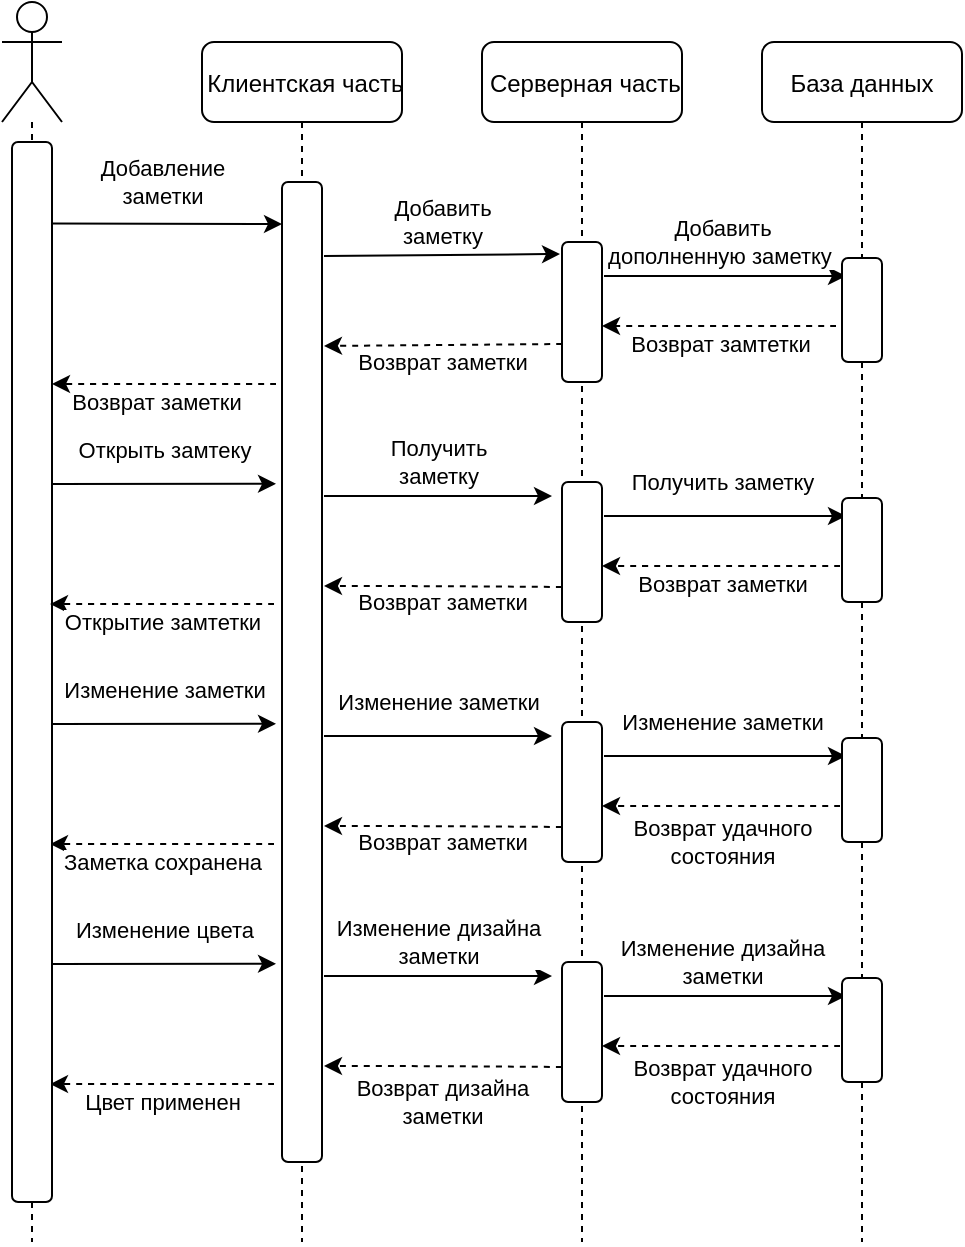 <mxfile version="15.8.7" type="device"><diagram id="kgpKYQtTHZ0yAKxKKP6v" name="Page-1"><mxGraphModel dx="1422" dy="865" grid="1" gridSize="10" guides="1" tooltips="1" connect="1" arrows="1" fold="1" page="1" pageScale="1" pageWidth="850" pageHeight="1100" math="0" shadow="0"><root><mxCell id="0"/><mxCell id="1" parent="0"/><mxCell id="3nuBFxr9cyL0pnOWT2aG-5" value=" Клиентская часть" style="shape=umlLifeline;perimeter=lifelinePerimeter;container=1;collapsible=0;recursiveResize=0;shadow=0;strokeWidth=1;rounded=1;" parent="1" vertex="1"><mxGeometry x="300" y="80" width="100" height="600" as="geometry"/></mxCell><mxCell id="RAT6VOIHHX5JBdPl5J7v-21" value="Возврат заметки" style="endArrow=classic;html=1;dashed=1;exitX=-0.15;exitY=0.206;exitDx=0;exitDy=0;exitPerimeter=0;curved=1;" parent="3nuBFxr9cyL0pnOWT2aG-5" source="RAT6VOIHHX5JBdPl5J7v-8" edge="1"><mxGeometry x="0.077" y="9" width="50" height="50" relative="1" as="geometry"><mxPoint x="44" y="170" as="sourcePoint"/><mxPoint x="-75" y="171" as="targetPoint"/><mxPoint as="offset"/></mxGeometry></mxCell><mxCell id="RAT6VOIHHX5JBdPl5J7v-29" value="Открыть замтеку" style="endArrow=classic;html=1;entryX=-0.15;entryY=0.308;entryDx=0;entryDy=0;entryPerimeter=0;curved=1;" parent="3nuBFxr9cyL0pnOWT2aG-5" target="RAT6VOIHHX5JBdPl5J7v-8" edge="1"><mxGeometry x="0.002" y="16" width="50" height="50" relative="1" as="geometry"><mxPoint x="-75" y="221" as="sourcePoint"/><mxPoint x="30" y="221" as="targetPoint"/><mxPoint y="-1" as="offset"/></mxGeometry></mxCell><mxCell id="RAT6VOIHHX5JBdPl5J7v-7" style="edgeStyle=orthogonalEdgeStyle;orthogonalLoop=1;jettySize=auto;html=1;dashed=1;endArrow=none;endFill=0;curved=1;" parent="1" source="RAT6VOIHHX5JBdPl5J7v-1" edge="1"><mxGeometry relative="1" as="geometry"><mxPoint x="215" y="680" as="targetPoint"/></mxGeometry></mxCell><mxCell id="RAT6VOIHHX5JBdPl5J7v-1" value="" style="shape=umlActor;verticalLabelPosition=bottom;verticalAlign=top;html=1;outlineConnect=0;rounded=1;" parent="1" vertex="1"><mxGeometry x="200" y="60" width="30" height="60" as="geometry"/></mxCell><mxCell id="RAT6VOIHHX5JBdPl5J7v-5" value=" Серверная часть" style="shape=umlLifeline;perimeter=lifelinePerimeter;container=1;collapsible=0;recursiveResize=0;shadow=0;strokeWidth=1;rounded=1;" parent="1" vertex="1"><mxGeometry x="440" y="80" width="100" height="600" as="geometry"/></mxCell><mxCell id="RAT6VOIHHX5JBdPl5J7v-12" value="" style="whiteSpace=wrap;html=1;rounded=1;" parent="RAT6VOIHHX5JBdPl5J7v-5" vertex="1"><mxGeometry x="40" y="100" width="20" height="70" as="geometry"/></mxCell><mxCell id="RAT6VOIHHX5JBdPl5J7v-20" value="Возврат заметки" style="endArrow=classic;html=1;dashed=1;curved=1;" parent="RAT6VOIHHX5JBdPl5J7v-5" edge="1"><mxGeometry x="0.01" y="8" width="50" height="50" relative="1" as="geometry"><mxPoint x="40" y="151" as="sourcePoint"/><mxPoint x="-79" y="152" as="targetPoint"/><mxPoint as="offset"/></mxGeometry></mxCell><mxCell id="RAT6VOIHHX5JBdPl5J7v-6" value="База данных" style="shape=umlLifeline;perimeter=lifelinePerimeter;container=1;collapsible=0;recursiveResize=0;shadow=0;strokeWidth=1;rounded=1;" parent="1" vertex="1"><mxGeometry x="580" y="80" width="100" height="600" as="geometry"/></mxCell><mxCell id="RAT6VOIHHX5JBdPl5J7v-22" value="" style="whiteSpace=wrap;html=1;rounded=1;" parent="RAT6VOIHHX5JBdPl5J7v-6" vertex="1"><mxGeometry x="-100" y="220" width="20" height="70" as="geometry"/></mxCell><mxCell id="RAT6VOIHHX5JBdPl5J7v-23" value="Возврат заметки" style="endArrow=classic;html=1;dashed=1;exitX=0;exitY=0.75;exitDx=0;exitDy=0;curved=1;" parent="RAT6VOIHHX5JBdPl5J7v-6" source="RAT6VOIHHX5JBdPl5J7v-22" edge="1"><mxGeometry x="0.007" y="8" width="50" height="50" relative="1" as="geometry"><mxPoint x="-100" y="271" as="sourcePoint"/><mxPoint x="-219" y="272" as="targetPoint"/><Array as="points"><mxPoint x="-160" y="272"/></Array><mxPoint as="offset"/></mxGeometry></mxCell><mxCell id="RAT6VOIHHX5JBdPl5J7v-24" value="Получить&lt;br&gt;заметку" style="endArrow=classic;html=1;curved=1;" parent="RAT6VOIHHX5JBdPl5J7v-6" edge="1"><mxGeometry x="0.002" y="16" width="50" height="50" relative="1" as="geometry"><mxPoint x="-219" y="227" as="sourcePoint"/><mxPoint x="-105" y="227" as="targetPoint"/><mxPoint y="-1" as="offset"/></mxGeometry></mxCell><mxCell id="RAT6VOIHHX5JBdPl5J7v-25" value="" style="endArrow=classic;html=1;curved=1;" parent="RAT6VOIHHX5JBdPl5J7v-6" edge="1"><mxGeometry width="50" height="50" relative="1" as="geometry"><mxPoint x="-79" y="237" as="sourcePoint"/><mxPoint x="42" y="237" as="targetPoint"/></mxGeometry></mxCell><mxCell id="RAT6VOIHHX5JBdPl5J7v-26" value="Получить заметку" style="edgeLabel;html=1;align=center;verticalAlign=middle;resizable=0;points=[];rounded=1;" parent="RAT6VOIHHX5JBdPl5J7v-25" vertex="1" connectable="0"><mxGeometry x="-0.207" relative="1" as="geometry"><mxPoint x="11" y="-17" as="offset"/></mxGeometry></mxCell><mxCell id="RAT6VOIHHX5JBdPl5J7v-27" value="" style="whiteSpace=wrap;html=1;rounded=1;" parent="RAT6VOIHHX5JBdPl5J7v-6" vertex="1"><mxGeometry x="40" y="228" width="20" height="52" as="geometry"/></mxCell><mxCell id="RAT6VOIHHX5JBdPl5J7v-28" value="Возврат заметки" style="endArrow=classic;html=1;dashed=1;curved=1;" parent="RAT6VOIHHX5JBdPl5J7v-6" edge="1"><mxGeometry x="-0.007" y="9" width="50" height="50" relative="1" as="geometry"><mxPoint x="39" y="262" as="sourcePoint"/><mxPoint x="-80" y="262" as="targetPoint"/><mxPoint as="offset"/></mxGeometry></mxCell><mxCell id="RAT6VOIHHX5JBdPl5J7v-31" value="Изменение заметки" style="endArrow=classic;html=1;entryX=-0.15;entryY=0.308;entryDx=0;entryDy=0;entryPerimeter=0;curved=1;" parent="RAT6VOIHHX5JBdPl5J7v-6" edge="1"><mxGeometry x="0.002" y="16" width="50" height="50" relative="1" as="geometry"><mxPoint x="-355" y="341" as="sourcePoint"/><mxPoint x="-243" y="340.92" as="targetPoint"/><mxPoint y="-1" as="offset"/></mxGeometry></mxCell><mxCell id="RAT6VOIHHX5JBdPl5J7v-32" value="" style="whiteSpace=wrap;html=1;rounded=1;" parent="RAT6VOIHHX5JBdPl5J7v-6" vertex="1"><mxGeometry x="-100" y="340" width="20" height="70" as="geometry"/></mxCell><mxCell id="RAT6VOIHHX5JBdPl5J7v-33" value="Возврат заметки" style="endArrow=classic;html=1;dashed=1;exitX=0;exitY=0.75;exitDx=0;exitDy=0;curved=1;" parent="RAT6VOIHHX5JBdPl5J7v-6" source="RAT6VOIHHX5JBdPl5J7v-32" edge="1"><mxGeometry x="0.007" y="8" width="50" height="50" relative="1" as="geometry"><mxPoint x="-680" y="311" as="sourcePoint"/><mxPoint x="-219" y="392" as="targetPoint"/><Array as="points"><mxPoint x="-160" y="392"/></Array><mxPoint as="offset"/></mxGeometry></mxCell><mxCell id="RAT6VOIHHX5JBdPl5J7v-34" value="Изменение заметки" style="endArrow=classic;html=1;curved=1;" parent="RAT6VOIHHX5JBdPl5J7v-6" edge="1"><mxGeometry x="0.002" y="16" width="50" height="50" relative="1" as="geometry"><mxPoint x="-219" y="347" as="sourcePoint"/><mxPoint x="-105" y="347" as="targetPoint"/><mxPoint y="-1" as="offset"/></mxGeometry></mxCell><mxCell id="RAT6VOIHHX5JBdPl5J7v-35" value="" style="endArrow=classic;html=1;curved=1;" parent="RAT6VOIHHX5JBdPl5J7v-6" edge="1"><mxGeometry width="50" height="50" relative="1" as="geometry"><mxPoint x="-79" y="357" as="sourcePoint"/><mxPoint x="42" y="357" as="targetPoint"/></mxGeometry></mxCell><mxCell id="RAT6VOIHHX5JBdPl5J7v-36" value="Изменение заметки" style="edgeLabel;html=1;align=center;verticalAlign=middle;resizable=0;points=[];rounded=1;" parent="RAT6VOIHHX5JBdPl5J7v-35" vertex="1" connectable="0"><mxGeometry x="-0.207" relative="1" as="geometry"><mxPoint x="11" y="-17" as="offset"/></mxGeometry></mxCell><mxCell id="RAT6VOIHHX5JBdPl5J7v-37" value="" style="whiteSpace=wrap;html=1;rounded=1;" parent="RAT6VOIHHX5JBdPl5J7v-6" vertex="1"><mxGeometry x="40" y="348" width="20" height="52" as="geometry"/></mxCell><mxCell id="RAT6VOIHHX5JBdPl5J7v-38" value="Возврат удачного &lt;br&gt;состояния" style="endArrow=classic;html=1;dashed=1;curved=1;" parent="RAT6VOIHHX5JBdPl5J7v-6" edge="1"><mxGeometry x="-0.008" y="18" width="50" height="50" relative="1" as="geometry"><mxPoint x="39" y="382" as="sourcePoint"/><mxPoint x="-80" y="382" as="targetPoint"/><mxPoint as="offset"/></mxGeometry></mxCell><mxCell id="RAT6VOIHHX5JBdPl5J7v-39" value="Заметка сохранена" style="endArrow=classic;html=1;dashed=1;exitX=-0.15;exitY=0.206;exitDx=0;exitDy=0;exitPerimeter=0;curved=1;" parent="RAT6VOIHHX5JBdPl5J7v-6" edge="1"><mxGeometry x="0.0" y="9" width="50" height="50" relative="1" as="geometry"><mxPoint x="-244" y="401" as="sourcePoint"/><mxPoint x="-356" y="401.06" as="targetPoint"/><mxPoint as="offset"/></mxGeometry></mxCell><mxCell id="RAT6VOIHHX5JBdPl5J7v-40" value="Изменение цвета" style="endArrow=classic;html=1;entryX=-0.15;entryY=0.308;entryDx=0;entryDy=0;entryPerimeter=0;curved=1;" parent="RAT6VOIHHX5JBdPl5J7v-6" edge="1"><mxGeometry x="0.002" y="16" width="50" height="50" relative="1" as="geometry"><mxPoint x="-355" y="461" as="sourcePoint"/><mxPoint x="-243" y="460.92" as="targetPoint"/><mxPoint y="-1" as="offset"/></mxGeometry></mxCell><mxCell id="RAT6VOIHHX5JBdPl5J7v-41" value="" style="whiteSpace=wrap;html=1;rounded=1;" parent="RAT6VOIHHX5JBdPl5J7v-6" vertex="1"><mxGeometry x="-100" y="460" width="20" height="70" as="geometry"/></mxCell><mxCell id="RAT6VOIHHX5JBdPl5J7v-42" value="Возврат дизайна&lt;br&gt;заметки" style="endArrow=classic;html=1;dashed=1;exitX=0;exitY=0.75;exitDx=0;exitDy=0;curved=1;" parent="RAT6VOIHHX5JBdPl5J7v-6" source="RAT6VOIHHX5JBdPl5J7v-41" edge="1"><mxGeometry x="0.006" y="18" width="50" height="50" relative="1" as="geometry"><mxPoint x="-1260" y="351" as="sourcePoint"/><mxPoint x="-219" y="512" as="targetPoint"/><Array as="points"><mxPoint x="-160" y="512"/></Array><mxPoint as="offset"/></mxGeometry></mxCell><mxCell id="RAT6VOIHHX5JBdPl5J7v-43" value="Изменение дизайна &lt;br&gt;заметки" style="endArrow=classic;html=1;curved=1;" parent="RAT6VOIHHX5JBdPl5J7v-6" edge="1"><mxGeometry x="0.002" y="16" width="50" height="50" relative="1" as="geometry"><mxPoint x="-219" y="467" as="sourcePoint"/><mxPoint x="-105" y="467" as="targetPoint"/><mxPoint y="-1" as="offset"/></mxGeometry></mxCell><mxCell id="RAT6VOIHHX5JBdPl5J7v-44" value="" style="endArrow=classic;html=1;curved=1;" parent="RAT6VOIHHX5JBdPl5J7v-6" edge="1"><mxGeometry width="50" height="50" relative="1" as="geometry"><mxPoint x="-79" y="477" as="sourcePoint"/><mxPoint x="42" y="477" as="targetPoint"/></mxGeometry></mxCell><mxCell id="RAT6VOIHHX5JBdPl5J7v-45" value="Изменение дизайна&lt;br&gt;заметки" style="edgeLabel;html=1;align=center;verticalAlign=middle;resizable=0;points=[];rounded=1;" parent="RAT6VOIHHX5JBdPl5J7v-44" vertex="1" connectable="0"><mxGeometry x="-0.207" relative="1" as="geometry"><mxPoint x="11" y="-17" as="offset"/></mxGeometry></mxCell><mxCell id="RAT6VOIHHX5JBdPl5J7v-46" value="" style="whiteSpace=wrap;html=1;rounded=1;" parent="RAT6VOIHHX5JBdPl5J7v-6" vertex="1"><mxGeometry x="40" y="468" width="20" height="52" as="geometry"/></mxCell><mxCell id="RAT6VOIHHX5JBdPl5J7v-47" value="Возврат удачного &lt;br&gt;состояния" style="endArrow=classic;html=1;dashed=1;curved=1;" parent="RAT6VOIHHX5JBdPl5J7v-6" edge="1"><mxGeometry x="-0.008" y="18" width="50" height="50" relative="1" as="geometry"><mxPoint x="39" y="502" as="sourcePoint"/><mxPoint x="-80" y="502" as="targetPoint"/><mxPoint as="offset"/></mxGeometry></mxCell><mxCell id="RAT6VOIHHX5JBdPl5J7v-48" value="Цвет применен" style="endArrow=classic;html=1;dashed=1;exitX=-0.15;exitY=0.206;exitDx=0;exitDy=0;exitPerimeter=0;curved=1;" parent="RAT6VOIHHX5JBdPl5J7v-6" edge="1"><mxGeometry x="0.0" y="9" width="50" height="50" relative="1" as="geometry"><mxPoint x="-244" y="521" as="sourcePoint"/><mxPoint x="-356" y="521.06" as="targetPoint"/><mxPoint as="offset"/></mxGeometry></mxCell><mxCell id="RAT6VOIHHX5JBdPl5J7v-8" value="" style="whiteSpace=wrap;html=1;rounded=1;" parent="1" vertex="1"><mxGeometry x="340" y="150" width="20" height="490" as="geometry"/></mxCell><mxCell id="RAT6VOIHHX5JBdPl5J7v-9" value="" style="whiteSpace=wrap;html=1;rounded=1;" parent="1" vertex="1"><mxGeometry x="205" y="130" width="20" height="530" as="geometry"/></mxCell><mxCell id="RAT6VOIHHX5JBdPl5J7v-11" value="Добавление&lt;br&gt;заметки" style="endArrow=classic;html=1;exitX=1;exitY=0.077;exitDx=0;exitDy=0;exitPerimeter=0;curved=1;" parent="1" source="RAT6VOIHHX5JBdPl5J7v-9" edge="1"><mxGeometry x="-0.044" y="21" width="50" height="50" relative="1" as="geometry"><mxPoint x="400" y="470" as="sourcePoint"/><mxPoint x="340" y="171" as="targetPoint"/><mxPoint as="offset"/></mxGeometry></mxCell><mxCell id="RAT6VOIHHX5JBdPl5J7v-15" value="Добавить &lt;br&gt;заметку" style="endArrow=classic;html=1;curved=1;" parent="1" edge="1"><mxGeometry x="0.002" y="16" width="50" height="50" relative="1" as="geometry"><mxPoint x="361" y="187" as="sourcePoint"/><mxPoint x="479" y="186" as="targetPoint"/><mxPoint y="-1" as="offset"/></mxGeometry></mxCell><mxCell id="RAT6VOIHHX5JBdPl5J7v-16" value="" style="endArrow=classic;html=1;curved=1;" parent="1" edge="1"><mxGeometry width="50" height="50" relative="1" as="geometry"><mxPoint x="501" y="197" as="sourcePoint"/><mxPoint x="622" y="197" as="targetPoint"/></mxGeometry></mxCell><mxCell id="RAT6VOIHHX5JBdPl5J7v-18" value="Добавить&lt;br&gt;дополненную заметку&amp;nbsp;" style="edgeLabel;html=1;align=center;verticalAlign=middle;resizable=0;points=[];rounded=1;" parent="RAT6VOIHHX5JBdPl5J7v-16" vertex="1" connectable="0"><mxGeometry x="-0.207" relative="1" as="geometry"><mxPoint x="11" y="-17" as="offset"/></mxGeometry></mxCell><mxCell id="RAT6VOIHHX5JBdPl5J7v-17" value="" style="whiteSpace=wrap;html=1;rounded=1;" parent="1" vertex="1"><mxGeometry x="620" y="188" width="20" height="52" as="geometry"/></mxCell><mxCell id="RAT6VOIHHX5JBdPl5J7v-19" value="Возврат замтетки" style="endArrow=classic;html=1;dashed=1;curved=1;" parent="1" edge="1"><mxGeometry x="-0.007" y="9" width="50" height="50" relative="1" as="geometry"><mxPoint x="617" y="222" as="sourcePoint"/><mxPoint x="500" y="222" as="targetPoint"/><mxPoint as="offset"/></mxGeometry></mxCell><mxCell id="RAT6VOIHHX5JBdPl5J7v-30" value="Открытие замтетки" style="endArrow=classic;html=1;dashed=1;exitX=-0.15;exitY=0.206;exitDx=0;exitDy=0;exitPerimeter=0;curved=1;" parent="1" edge="1"><mxGeometry x="0.0" y="9" width="50" height="50" relative="1" as="geometry"><mxPoint x="336" y="361.0" as="sourcePoint"/><mxPoint x="224" y="361.06" as="targetPoint"/><mxPoint as="offset"/></mxGeometry></mxCell></root></mxGraphModel></diagram></mxfile>